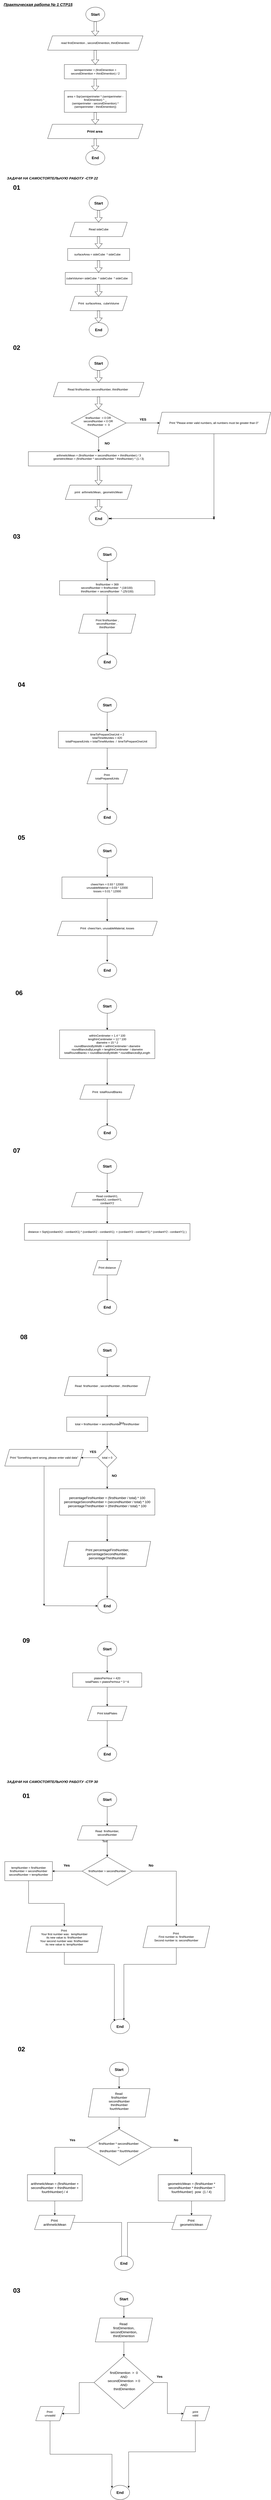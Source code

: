 <mxfile version="28.2.7">
  <diagram name="Страница — 1" id="Extl033yaIwZ2szPRzkL">
    <mxGraphModel dx="2037" dy="1073" grid="1" gridSize="10" guides="1" tooltips="1" connect="1" arrows="1" fold="1" page="1" pageScale="1" pageWidth="3300" pageHeight="4681" math="0" shadow="0">
      <root>
        <mxCell id="0" />
        <mxCell id="1" parent="0" />
        <mxCell id="NvxWsWYd3_opD3vlWs8v-3" value="&lt;b&gt;&lt;font style=&quot;font-size: 16px;&quot;&gt;Start&lt;/font&gt;&lt;/b&gt;" style="ellipse;whiteSpace=wrap;html=1;" parent="1" vertex="1">
          <mxGeometry x="360" y="30" width="80" height="60" as="geometry" />
        </mxCell>
        <mxCell id="NvxWsWYd3_opD3vlWs8v-4" value="" style="shape=flexArrow;endArrow=classic;html=1;rounded=0;" parent="1" edge="1">
          <mxGeometry width="50" height="50" relative="1" as="geometry">
            <mxPoint x="399.5" y="90" as="sourcePoint" />
            <mxPoint x="399.833" y="150" as="targetPoint" />
          </mxGeometry>
        </mxCell>
        <mxCell id="NvxWsWYd3_opD3vlWs8v-5" value="read&amp;nbsp;firstDimention ,&amp;nbsp;secondDimention,&amp;nbsp;thirdDimention" style="shape=parallelogram;perimeter=parallelogramPerimeter;whiteSpace=wrap;html=1;fixedSize=1;" parent="1" vertex="1">
          <mxGeometry x="200" y="150" width="400" height="60" as="geometry" />
        </mxCell>
        <mxCell id="NvxWsWYd3_opD3vlWs8v-6" value="" style="shape=flexArrow;endArrow=classic;html=1;rounded=0;" parent="1" target="NvxWsWYd3_opD3vlWs8v-7" edge="1">
          <mxGeometry width="50" height="50" relative="1" as="geometry">
            <mxPoint x="399.5" y="210" as="sourcePoint" />
            <mxPoint x="400" y="270" as="targetPoint" />
          </mxGeometry>
        </mxCell>
        <mxCell id="NvxWsWYd3_opD3vlWs8v-7" value="semiperimeter = (firstDimention + secondDimention + thirdDimention) / 2" style="rounded=0;whiteSpace=wrap;html=1;" parent="1" vertex="1">
          <mxGeometry x="270" y="270" width="260" height="60" as="geometry" />
        </mxCell>
        <mxCell id="NvxWsWYd3_opD3vlWs8v-8" value="" style="shape=flexArrow;endArrow=classic;html=1;rounded=0;" parent="1" target="NvxWsWYd3_opD3vlWs8v-9" edge="1">
          <mxGeometry width="50" height="50" relative="1" as="geometry">
            <mxPoint x="399.5" y="330" as="sourcePoint" />
            <mxPoint x="400" y="390" as="targetPoint" />
            <Array as="points">
              <mxPoint x="399.5" y="330" />
            </Array>
          </mxGeometry>
        </mxCell>
        <mxCell id="NvxWsWYd3_opD3vlWs8v-9" value="&lt;div&gt;area = Sqr(semiperimeter * (semiperimeter - firstDimention) * _&lt;/div&gt;&lt;div&gt;(semiperimeter - secondDimention) * (semiperimeter - thirdDimention))&lt;/div&gt;" style="rounded=0;whiteSpace=wrap;html=1;" parent="1" vertex="1">
          <mxGeometry x="270" y="380" width="260" height="90" as="geometry" />
        </mxCell>
        <mxCell id="NvxWsWYd3_opD3vlWs8v-12" value="" style="shape=flexArrow;endArrow=classic;html=1;rounded=0;" parent="1" edge="1">
          <mxGeometry width="50" height="50" relative="1" as="geometry">
            <mxPoint x="399.5" y="580" as="sourcePoint" />
            <mxPoint x="400" y="630" as="targetPoint" />
            <Array as="points">
              <mxPoint x="399.5" y="580" />
            </Array>
          </mxGeometry>
        </mxCell>
        <mxCell id="NvxWsWYd3_opD3vlWs8v-14" value="&lt;b&gt;&lt;font style=&quot;font-size: 16px;&quot;&gt;End&lt;/font&gt;&lt;/b&gt;" style="ellipse;whiteSpace=wrap;html=1;" parent="1" vertex="1">
          <mxGeometry x="360" y="630" width="80" height="60" as="geometry" />
        </mxCell>
        <mxCell id="NvxWsWYd3_opD3vlWs8v-19" value="&lt;b&gt;&lt;font style=&quot;font-size: 16px;&quot;&gt;Start&lt;/font&gt;&lt;/b&gt;" style="ellipse;whiteSpace=wrap;html=1;" parent="1" vertex="1">
          <mxGeometry x="374" y="820" width="80" height="60" as="geometry" />
        </mxCell>
        <mxCell id="NvxWsWYd3_opD3vlWs8v-21" value="" style="shape=flexArrow;endArrow=classic;html=1;rounded=0;" parent="1" edge="1">
          <mxGeometry width="50" height="50" relative="1" as="geometry">
            <mxPoint x="413.5" y="880" as="sourcePoint" />
            <mxPoint x="414" y="930" as="targetPoint" />
            <Array as="points">
              <mxPoint x="413.5" y="880" />
            </Array>
          </mxGeometry>
        </mxCell>
        <mxCell id="NvxWsWYd3_opD3vlWs8v-22" value="&lt;b&gt;&lt;font style=&quot;font-size: 14px;&quot;&gt;Print area&amp;nbsp;&lt;/font&gt;&lt;/b&gt;" style="shape=parallelogram;perimeter=parallelogramPerimeter;whiteSpace=wrap;html=1;fixedSize=1;" parent="1" vertex="1">
          <mxGeometry x="200" y="520" width="400" height="60" as="geometry" />
        </mxCell>
        <mxCell id="NvxWsWYd3_opD3vlWs8v-23" value="" style="shape=flexArrow;endArrow=classic;html=1;rounded=0;" parent="1" edge="1">
          <mxGeometry width="50" height="50" relative="1" as="geometry">
            <mxPoint x="399.5" y="470" as="sourcePoint" />
            <mxPoint x="400" y="520" as="targetPoint" />
            <Array as="points">
              <mxPoint x="399.5" y="470" />
            </Array>
          </mxGeometry>
        </mxCell>
        <mxCell id="NvxWsWYd3_opD3vlWs8v-24" value="&lt;b&gt;&lt;i&gt;&lt;u&gt;&lt;font style=&quot;font-size: 17px;&quot;&gt;Практическая работа № 1 СТР15&lt;/font&gt;&lt;/u&gt;&lt;/i&gt;&lt;/b&gt;" style="text;html=1;whiteSpace=wrap;strokeColor=none;fillColor=none;align=center;verticalAlign=middle;rounded=0;" parent="1" vertex="1">
          <mxGeometry width="320" height="40" as="geometry" />
        </mxCell>
        <mxCell id="NvxWsWYd3_opD3vlWs8v-25" value="&lt;b&gt;&lt;i&gt;&lt;font style=&quot;font-size: 15px;&quot;&gt;ЗАДАЧИ НА САМОСТОЯТЕЛЬНУЮ РАБОТУ -СТР 22&lt;/font&gt;&lt;/i&gt;&lt;/b&gt;" style="text;html=1;whiteSpace=wrap;strokeColor=none;fillColor=none;align=center;verticalAlign=middle;rounded=0;" parent="1" vertex="1">
          <mxGeometry y="730" width="440" height="30" as="geometry" />
        </mxCell>
        <mxCell id="NvxWsWYd3_opD3vlWs8v-26" value="Read&amp;nbsp;sideCube" style="shape=parallelogram;perimeter=parallelogramPerimeter;whiteSpace=wrap;html=1;fixedSize=1;" parent="1" vertex="1">
          <mxGeometry x="294" y="930" width="240" height="60" as="geometry" />
        </mxCell>
        <mxCell id="NvxWsWYd3_opD3vlWs8v-29" value="" style="shape=flexArrow;endArrow=classic;html=1;rounded=0;" parent="1" edge="1">
          <mxGeometry width="50" height="50" relative="1" as="geometry">
            <mxPoint x="413.5" y="989" as="sourcePoint" />
            <mxPoint x="414" y="1039" as="targetPoint" />
            <Array as="points">
              <mxPoint x="413.5" y="989" />
            </Array>
          </mxGeometry>
        </mxCell>
        <mxCell id="NvxWsWYd3_opD3vlWs8v-30" value="surfaceArea = sideCube&amp;nbsp; * sideCube&amp;nbsp;&amp;nbsp;&amp;nbsp;" style="rounded=0;whiteSpace=wrap;html=1;" parent="1" vertex="1">
          <mxGeometry x="284" y="1040" width="260" height="50" as="geometry" />
        </mxCell>
        <mxCell id="NvxWsWYd3_opD3vlWs8v-31" value="cubeVolume= sideCube&amp;nbsp; * sideCube&amp;nbsp; * sideCube&amp;nbsp; &amp;nbsp;&amp;nbsp;" style="rounded=0;whiteSpace=wrap;html=1;" parent="1" vertex="1">
          <mxGeometry x="274" y="1140" width="280" height="50" as="geometry" />
        </mxCell>
        <mxCell id="NvxWsWYd3_opD3vlWs8v-33" value="" style="shape=flexArrow;endArrow=classic;html=1;rounded=0;" parent="1" edge="1">
          <mxGeometry width="50" height="50" relative="1" as="geometry">
            <mxPoint x="413.5" y="1090" as="sourcePoint" />
            <mxPoint x="414" y="1140" as="targetPoint" />
            <Array as="points">
              <mxPoint x="413.5" y="1090" />
            </Array>
          </mxGeometry>
        </mxCell>
        <mxCell id="NvxWsWYd3_opD3vlWs8v-34" value="Print&amp;nbsp;&amp;nbsp;surfaceArea,&amp;nbsp;&lt;span style=&quot;color: rgba(0, 0, 0, 0); font-family: monospace; font-size: 0px; text-align: start; text-wrap-mode: nowrap;&quot;&gt;%3CmxGraphModel%3E%3Croot%3E%3CmxCell%20id%3D%220%22%2F%3E%3CmxCell%20id%3D%221%22%20parent%3D%220%22%2F%3E%3CmxCell%20id%3D%222%22%20value%3D%22%22%20style%3D%22shape%3DflexArrow%3BendArrow%3Dclassic%3Bhtml%3D1%3Brounded%3D0%3B%22%20edge%3D%221%22%20parent%3D%221%22%3E%3CmxGeometry%20width%3D%2250%22%20height%3D%2250%22%20relative%3D%221%22%20as%3D%22geometry%22%3E%3CmxPoint%20x%3D%22413.5%22%20y%3D%221090%22%20as%3D%22sourcePoint%22%2F%3E%3CmxPoint%20x%3D%22414%22%20y%3D%221140%22%20as%3D%22targetPoint%22%2F%3E%3CArray%20as%3D%22points%22%3E%3CmxPoint%20x%3D%22413.5%22%20y%3D%221090%22%2F%3E%3C%2FArray%3E%3C%2FmxGeometry%3E%3C%2FmxCell%3E%3C%2Froot%3E%3C%2FmxGraphModel%3E&lt;/span&gt;&amp;nbsp;cubeVolume&lt;span style=&quot;color: rgba(0, 0, 0, 0); font-family: monospace; font-size: 0px; text-align: start; text-wrap-mode: nowrap;&quot;&gt;%3CmxGraphModel%3E%3Croot%3E%3CmxCell%20id%3D%220%22%2F%3E%3CmxCell%20id%3D%221%22%20parent%3D%220%22%2F%3E%3CmxCell%20id%3D%222%22%20value%3D%22%22%20style%3D%22shape%3DflexArrow%3BendArrow%3Dclassic%3Bhtml%3D1%3Brounded%3D0%3B%22%20edge%3D%221%22%20parent%3D%221%22%3E%3CmxGeometry%20width%3D%2250%22%20height%3D%2250%22%20relative%3D%221%22%20as%3D%22geometry%22%3E%3CmxPoint%20x%3D%22413.5%22%20y%3D%221090%22%20as%3D%22sourcePoint%22%2F%3E%3CmxPoint%20x%3D%22414%22%20y%3D%221140%22%20as%3D%22targetPoint%22%2F%3E%3CArray%20as%3D%22points%22%3E%3CmxPoint%20x%3D%22413.5%22%20y%3D%221090%22%2F%3E%3C%2FArray%3E%3C%2FmxGeometry%3E%3C%2FmxCell%3E%3C%2Froot%3E%3C%2FmxGraphModel%3E&lt;/span&gt;" style="shape=parallelogram;perimeter=parallelogramPerimeter;whiteSpace=wrap;html=1;fixedSize=1;" parent="1" vertex="1">
          <mxGeometry x="294" y="1240" width="240" height="60" as="geometry" />
        </mxCell>
        <mxCell id="NvxWsWYd3_opD3vlWs8v-35" value="" style="shape=flexArrow;endArrow=classic;html=1;rounded=0;" parent="1" edge="1">
          <mxGeometry width="50" height="50" relative="1" as="geometry">
            <mxPoint x="413.5" y="1190" as="sourcePoint" />
            <mxPoint x="414" y="1240" as="targetPoint" />
            <Array as="points">
              <mxPoint x="413.5" y="1190" />
            </Array>
          </mxGeometry>
        </mxCell>
        <mxCell id="NvxWsWYd3_opD3vlWs8v-36" value="" style="shape=flexArrow;endArrow=classic;html=1;rounded=0;" parent="1" edge="1">
          <mxGeometry width="50" height="50" relative="1" as="geometry">
            <mxPoint x="413.5" y="1300" as="sourcePoint" />
            <mxPoint x="414" y="1350" as="targetPoint" />
            <Array as="points">
              <mxPoint x="413.5" y="1300" />
            </Array>
          </mxGeometry>
        </mxCell>
        <mxCell id="NvxWsWYd3_opD3vlWs8v-37" value="&lt;b&gt;&lt;font style=&quot;font-size: 16px;&quot;&gt;End&lt;/font&gt;&lt;/b&gt;" style="ellipse;whiteSpace=wrap;html=1;" parent="1" vertex="1">
          <mxGeometry x="374" y="1350" width="80" height="60" as="geometry" />
        </mxCell>
        <mxCell id="NvxWsWYd3_opD3vlWs8v-38" value="&lt;b&gt;&lt;font style=&quot;font-size: 27px;&quot;&gt;01&lt;/font&gt;&lt;/b&gt;" style="text;html=1;whiteSpace=wrap;strokeColor=none;fillColor=none;align=center;verticalAlign=middle;rounded=0;" parent="1" vertex="1">
          <mxGeometry x="40" y="770" width="60" height="30" as="geometry" />
        </mxCell>
        <mxCell id="NvxWsWYd3_opD3vlWs8v-39" value="&lt;b&gt;&lt;font style=&quot;font-size: 27px;&quot;&gt;02&lt;/font&gt;&lt;/b&gt;" style="text;html=1;whiteSpace=wrap;strokeColor=none;fillColor=none;align=center;verticalAlign=middle;rounded=0;" parent="1" vertex="1">
          <mxGeometry x="40" y="1440" width="60" height="30" as="geometry" />
        </mxCell>
        <mxCell id="NvxWsWYd3_opD3vlWs8v-40" value="&lt;b&gt;&lt;font style=&quot;font-size: 16px;&quot;&gt;Start&lt;/font&gt;&lt;/b&gt;" style="ellipse;whiteSpace=wrap;html=1;" parent="1" vertex="1">
          <mxGeometry x="374" y="1490" width="80" height="60" as="geometry" />
        </mxCell>
        <mxCell id="NvxWsWYd3_opD3vlWs8v-42" value="" style="shape=flexArrow;endArrow=classic;html=1;rounded=0;" parent="1" edge="1">
          <mxGeometry width="50" height="50" relative="1" as="geometry">
            <mxPoint x="413.5" y="1550" as="sourcePoint" />
            <mxPoint x="414" y="1600" as="targetPoint" />
            <Array as="points">
              <mxPoint x="413.5" y="1550" />
            </Array>
          </mxGeometry>
        </mxCell>
        <mxCell id="NvxWsWYd3_opD3vlWs8v-43" value="Read&amp;nbsp;firstNumber,&amp;nbsp;secondNumber,&amp;nbsp;thirdNumber &amp;nbsp;" style="shape=parallelogram;perimeter=parallelogramPerimeter;whiteSpace=wrap;html=1;fixedSize=1;" parent="1" vertex="1">
          <mxGeometry x="224" y="1600" width="380" height="60" as="geometry" />
        </mxCell>
        <mxCell id="NvxWsWYd3_opD3vlWs8v-47" value="" style="shape=flexArrow;endArrow=classic;html=1;rounded=0;" parent="1" edge="1">
          <mxGeometry width="50" height="50" relative="1" as="geometry">
            <mxPoint x="413.5" y="1660" as="sourcePoint" />
            <mxPoint x="414" y="1710" as="targetPoint" />
            <Array as="points">
              <mxPoint x="413.5" y="1660" />
            </Array>
          </mxGeometry>
        </mxCell>
        <mxCell id="NvxWsWYd3_opD3vlWs8v-51" value="" style="edgeStyle=orthogonalEdgeStyle;rounded=0;orthogonalLoop=1;jettySize=auto;html=1;" parent="1" source="NvxWsWYd3_opD3vlWs8v-49" target="NvxWsWYd3_opD3vlWs8v-50" edge="1">
          <mxGeometry relative="1" as="geometry" />
        </mxCell>
        <mxCell id="NvxWsWYd3_opD3vlWs8v-54" value="" style="edgeStyle=orthogonalEdgeStyle;rounded=0;orthogonalLoop=1;jettySize=auto;html=1;" parent="1" source="NvxWsWYd3_opD3vlWs8v-49" edge="1">
          <mxGeometry relative="1" as="geometry">
            <mxPoint x="414" y="1890" as="targetPoint" />
          </mxGeometry>
        </mxCell>
        <mxCell id="NvxWsWYd3_opD3vlWs8v-49" value="firstNumber&amp;nbsp; &amp;lt; 0 OR&amp;nbsp;&lt;div&gt;&lt;div&gt;secondNumber &amp;lt; 0 OR&amp;nbsp;&lt;/div&gt;&lt;/div&gt;&lt;div&gt;thirdNumber&amp;nbsp; &amp;lt;&amp;nbsp; 0&lt;/div&gt;&lt;div&gt;&lt;br&gt;&lt;/div&gt;" style="rhombus;whiteSpace=wrap;html=1;" parent="1" vertex="1">
          <mxGeometry x="299" y="1710" width="230" height="120" as="geometry" />
        </mxCell>
        <mxCell id="NvxWsWYd3_opD3vlWs8v-66" value="" style="edgeStyle=orthogonalEdgeStyle;rounded=0;orthogonalLoop=1;jettySize=auto;html=1;" parent="1" source="NvxWsWYd3_opD3vlWs8v-50" target="NvxWsWYd3_opD3vlWs8v-65" edge="1">
          <mxGeometry relative="1" as="geometry" />
        </mxCell>
        <mxCell id="NvxWsWYd3_opD3vlWs8v-50" value="Print &quot;Please enter valid numbers, all numbers must be greater than 0&quot;" style="shape=parallelogram;perimeter=parallelogramPerimeter;whiteSpace=wrap;html=1;fixedSize=1;" parent="1" vertex="1">
          <mxGeometry x="660" y="1725" width="476" height="90" as="geometry" />
        </mxCell>
        <mxCell id="NvxWsWYd3_opD3vlWs8v-52" value="&lt;b&gt;&lt;font style=&quot;font-size: 14px;&quot;&gt;YES&lt;/font&gt;&lt;/b&gt;" style="text;html=1;whiteSpace=wrap;strokeColor=none;fillColor=none;align=center;verticalAlign=middle;rounded=0;" parent="1" vertex="1">
          <mxGeometry x="570" y="1740" width="60" height="30" as="geometry" />
        </mxCell>
        <mxCell id="NvxWsWYd3_opD3vlWs8v-53" value="arthmeticMean = (firstNumber + secondNumber + thirdNumber) / 3&lt;div&gt;geometricMean = (firstNumber * secondNumber * thirdNumber) ^ (1 / 3)&lt;br&gt;&lt;div&gt;&lt;br&gt;&lt;/div&gt;&lt;/div&gt;" style="whiteSpace=wrap;html=1;" parent="1" vertex="1">
          <mxGeometry x="119" y="1890" width="590" height="60" as="geometry" />
        </mxCell>
        <mxCell id="NvxWsWYd3_opD3vlWs8v-55" value="&lt;b&gt;&lt;font style=&quot;font-size: 14px;&quot;&gt;NO&lt;/font&gt;&lt;/b&gt;" style="text;html=1;whiteSpace=wrap;strokeColor=none;fillColor=none;align=center;verticalAlign=middle;rounded=0;" parent="1" vertex="1">
          <mxGeometry x="420" y="1840" width="60" height="30" as="geometry" />
        </mxCell>
        <mxCell id="NvxWsWYd3_opD3vlWs8v-56" value="print&amp;nbsp;&amp;nbsp;arthmeticMean,&amp;nbsp;&amp;nbsp;geometricMean" style="shape=parallelogram;perimeter=parallelogramPerimeter;whiteSpace=wrap;html=1;fixedSize=1;" parent="1" vertex="1">
          <mxGeometry x="274" y="2030" width="280" height="60" as="geometry" />
        </mxCell>
        <mxCell id="NvxWsWYd3_opD3vlWs8v-60" value="" style="shape=flexArrow;endArrow=classic;html=1;rounded=0;entryX=0.5;entryY=0;entryDx=0;entryDy=0;" parent="1" target="NvxWsWYd3_opD3vlWs8v-56" edge="1">
          <mxGeometry width="50" height="50" relative="1" as="geometry">
            <mxPoint x="413.5" y="1950" as="sourcePoint" />
            <mxPoint x="414" y="2000" as="targetPoint" />
            <Array as="points">
              <mxPoint x="413.5" y="1950" />
            </Array>
          </mxGeometry>
        </mxCell>
        <mxCell id="NvxWsWYd3_opD3vlWs8v-62" value="" style="shape=flexArrow;endArrow=classic;html=1;rounded=0;" parent="1" edge="1">
          <mxGeometry width="50" height="50" relative="1" as="geometry">
            <mxPoint x="413.5" y="2090" as="sourcePoint" />
            <mxPoint x="414" y="2140" as="targetPoint" />
            <Array as="points">
              <mxPoint x="413.5" y="2090" />
            </Array>
          </mxGeometry>
        </mxCell>
        <mxCell id="NvxWsWYd3_opD3vlWs8v-64" value="&lt;b&gt;&lt;font style=&quot;font-size: 16px;&quot;&gt;End&lt;/font&gt;&lt;/b&gt;" style="ellipse;whiteSpace=wrap;html=1;" parent="1" vertex="1">
          <mxGeometry x="374" y="2140" width="80" height="60" as="geometry" />
        </mxCell>
        <mxCell id="NvxWsWYd3_opD3vlWs8v-68" value="" style="edgeStyle=orthogonalEdgeStyle;rounded=0;orthogonalLoop=1;jettySize=auto;html=1;" parent="1" source="NvxWsWYd3_opD3vlWs8v-65" target="NvxWsWYd3_opD3vlWs8v-67" edge="1">
          <mxGeometry relative="1" as="geometry" />
        </mxCell>
        <mxCell id="NvxWsWYd3_opD3vlWs8v-65" value="" style="shape=waypoint;sketch=0;size=6;pointerEvents=1;points=[];fillColor=default;resizable=0;rotatable=0;perimeter=centerPerimeter;snapToPoint=1;" parent="1" vertex="1">
          <mxGeometry x="888" y="2160" width="20" height="20" as="geometry" />
        </mxCell>
        <mxCell id="NvxWsWYd3_opD3vlWs8v-67" value="" style="shape=waypoint;sketch=0;size=6;pointerEvents=1;points=[];fillColor=default;resizable=0;rotatable=0;perimeter=centerPerimeter;snapToPoint=1;" parent="1" vertex="1">
          <mxGeometry x="450" y="2160" width="20" height="20" as="geometry" />
        </mxCell>
        <mxCell id="NvxWsWYd3_opD3vlWs8v-69" value="&lt;b&gt;&lt;font style=&quot;font-size: 27px;&quot;&gt;03&lt;/font&gt;&lt;/b&gt;" style="text;html=1;whiteSpace=wrap;strokeColor=none;fillColor=none;align=center;verticalAlign=middle;rounded=0;" parent="1" vertex="1">
          <mxGeometry x="40" y="2230" width="60" height="30" as="geometry" />
        </mxCell>
        <mxCell id="NvxWsWYd3_opD3vlWs8v-72" value="" style="edgeStyle=orthogonalEdgeStyle;rounded=0;orthogonalLoop=1;jettySize=auto;html=1;" parent="1" source="NvxWsWYd3_opD3vlWs8v-70" target="NvxWsWYd3_opD3vlWs8v-71" edge="1">
          <mxGeometry relative="1" as="geometry" />
        </mxCell>
        <mxCell id="NvxWsWYd3_opD3vlWs8v-70" value="&lt;b&gt;&lt;font style=&quot;font-size: 16px;&quot;&gt;Start&lt;/font&gt;&lt;/b&gt;" style="ellipse;whiteSpace=wrap;html=1;" parent="1" vertex="1">
          <mxGeometry x="410" y="2290" width="80" height="60" as="geometry" />
        </mxCell>
        <mxCell id="NvxWsWYd3_opD3vlWs8v-74" value="" style="edgeStyle=orthogonalEdgeStyle;rounded=0;orthogonalLoop=1;jettySize=auto;html=1;" parent="1" source="NvxWsWYd3_opD3vlWs8v-71" target="NvxWsWYd3_opD3vlWs8v-73" edge="1">
          <mxGeometry relative="1" as="geometry" />
        </mxCell>
        <mxCell id="NvxWsWYd3_opD3vlWs8v-71" value="firstNumber = 369&lt;div&gt;secondNumber =&amp;nbsp;&lt;span style=&quot;background-color: transparent; color: light-dark(rgb(0, 0, 0), rgb(255, 255, 255));&quot;&gt;firstNumber&lt;/span&gt;&lt;span style=&quot;background-color: transparent; color: light-dark(rgb(0, 0, 0), rgb(255, 255, 255));&quot;&gt;&amp;nbsp; * (18/100)&lt;/span&gt;&lt;span style=&quot;background-color: transparent; color: light-dark(rgb(0, 0, 0), rgb(255, 255, 255));&quot;&gt;&amp;nbsp;&lt;/span&gt;&lt;/div&gt;&lt;div&gt;&lt;span style=&quot;background-color: transparent;&quot;&gt;thirdNumber =&amp;nbsp;&lt;/span&gt;&lt;span style=&quot;background-color: transparent; color: light-dark(rgb(0, 0, 0), rgb(255, 255, 255));&quot;&gt;secondNumber&lt;/span&gt;&lt;span style=&quot;background-color: transparent; color: light-dark(rgb(0, 0, 0), rgb(255, 255, 255));&quot;&gt;&amp;nbsp; * (25/100)&lt;/span&gt;&lt;/div&gt;" style="whiteSpace=wrap;html=1;" parent="1" vertex="1">
          <mxGeometry x="250" y="2430" width="400" height="60" as="geometry" />
        </mxCell>
        <mxCell id="NvxWsWYd3_opD3vlWs8v-76" value="" style="edgeStyle=orthogonalEdgeStyle;rounded=0;orthogonalLoop=1;jettySize=auto;html=1;" parent="1" source="NvxWsWYd3_opD3vlWs8v-73" target="NvxWsWYd3_opD3vlWs8v-75" edge="1">
          <mxGeometry relative="1" as="geometry" />
        </mxCell>
        <mxCell id="NvxWsWYd3_opD3vlWs8v-73" value="Print firstNumber&amp;nbsp;,&lt;div&gt;secondNumber ,&amp;nbsp;&lt;/div&gt;&lt;div&gt;thirdNumber&lt;/div&gt;" style="shape=parallelogram;perimeter=parallelogramPerimeter;whiteSpace=wrap;html=1;fixedSize=1;" parent="1" vertex="1">
          <mxGeometry x="330" y="2570" width="240" height="80" as="geometry" />
        </mxCell>
        <mxCell id="NvxWsWYd3_opD3vlWs8v-75" value="" style="shape=waypoint;sketch=0;size=6;pointerEvents=1;points=[];fillColor=default;resizable=0;rotatable=0;perimeter=centerPerimeter;snapToPoint=1;" parent="1" vertex="1">
          <mxGeometry x="440" y="2730" width="20" height="20" as="geometry" />
        </mxCell>
        <mxCell id="NvxWsWYd3_opD3vlWs8v-77" value="&lt;b&gt;&lt;font style=&quot;font-size: 16px;&quot;&gt;End&lt;/font&gt;&lt;/b&gt;" style="ellipse;whiteSpace=wrap;html=1;" parent="1" vertex="1">
          <mxGeometry x="410" y="2740" width="80" height="60" as="geometry" />
        </mxCell>
        <mxCell id="NvxWsWYd3_opD3vlWs8v-78" value="&lt;b&gt;&lt;font style=&quot;font-size: 27px;&quot;&gt;04&lt;/font&gt;&lt;/b&gt;" style="text;html=1;whiteSpace=wrap;strokeColor=none;fillColor=none;align=center;verticalAlign=middle;rounded=0;" parent="1" vertex="1">
          <mxGeometry x="60" y="2850" width="60" height="30" as="geometry" />
        </mxCell>
        <mxCell id="NvxWsWYd3_opD3vlWs8v-81" value="" style="edgeStyle=orthogonalEdgeStyle;rounded=0;orthogonalLoop=1;jettySize=auto;html=1;" parent="1" source="NvxWsWYd3_opD3vlWs8v-79" target="NvxWsWYd3_opD3vlWs8v-80" edge="1">
          <mxGeometry relative="1" as="geometry" />
        </mxCell>
        <mxCell id="NvxWsWYd3_opD3vlWs8v-79" value="&lt;b&gt;&lt;font style=&quot;font-size: 16px;&quot;&gt;Start&lt;/font&gt;&lt;/b&gt;" style="ellipse;whiteSpace=wrap;html=1;" parent="1" vertex="1">
          <mxGeometry x="410" y="2920" width="80" height="60" as="geometry" />
        </mxCell>
        <mxCell id="NvxWsWYd3_opD3vlWs8v-85" value="" style="edgeStyle=orthogonalEdgeStyle;rounded=0;orthogonalLoop=1;jettySize=auto;html=1;" parent="1" source="NvxWsWYd3_opD3vlWs8v-80" target="NvxWsWYd3_opD3vlWs8v-84" edge="1">
          <mxGeometry relative="1" as="geometry" />
        </mxCell>
        <mxCell id="NvxWsWYd3_opD3vlWs8v-80" value="timeToPrepareOneUnit = 2&lt;div&gt;totalTimeMunites = 420&lt;/div&gt;&lt;div&gt;totalPreparedUnits =&amp;nbsp;&lt;span style=&quot;background-color: transparent; color: light-dark(rgb(0, 0, 0), rgb(255, 255, 255));&quot;&gt;totalTimeMunites&lt;/span&gt;&lt;span style=&quot;background-color: transparent; color: light-dark(rgb(0, 0, 0), rgb(255, 255, 255));&quot;&gt;&amp;nbsp; /&amp;nbsp;&amp;nbsp;&lt;/span&gt;&lt;span style=&quot;background-color: transparent; color: light-dark(rgb(0, 0, 0), rgb(255, 255, 255));&quot;&gt;timeToPrepareOneUnit&lt;/span&gt;&lt;span style=&quot;background-color: transparent; color: light-dark(rgb(0, 0, 0), rgb(255, 255, 255));&quot;&gt;&amp;nbsp;&lt;/span&gt;&lt;span style=&quot;background-color: transparent; color: light-dark(rgb(0, 0, 0), rgb(255, 255, 255));&quot;&gt;&amp;nbsp;&lt;/span&gt;&lt;/div&gt;&lt;div&gt;&lt;br&gt;&lt;/div&gt;" style="whiteSpace=wrap;html=1;" parent="1" vertex="1">
          <mxGeometry x="245" y="3060" width="410" height="70" as="geometry" />
        </mxCell>
        <mxCell id="NvxWsWYd3_opD3vlWs8v-87" value="" style="edgeStyle=orthogonalEdgeStyle;rounded=0;orthogonalLoop=1;jettySize=auto;html=1;" parent="1" source="NvxWsWYd3_opD3vlWs8v-84" edge="1">
          <mxGeometry relative="1" as="geometry">
            <mxPoint x="450" y="3390" as="targetPoint" />
          </mxGeometry>
        </mxCell>
        <mxCell id="NvxWsWYd3_opD3vlWs8v-84" value="Print&amp;nbsp;&lt;div&gt;totalPreparedUnits&lt;/div&gt;" style="shape=parallelogram;perimeter=parallelogramPerimeter;whiteSpace=wrap;html=1;fixedSize=1;" parent="1" vertex="1">
          <mxGeometry x="365" y="3220" width="170" height="60" as="geometry" />
        </mxCell>
        <mxCell id="NvxWsWYd3_opD3vlWs8v-88" value="&lt;b&gt;&lt;font style=&quot;font-size: 16px;&quot;&gt;End&lt;/font&gt;&lt;/b&gt;" style="ellipse;whiteSpace=wrap;html=1;" parent="1" vertex="1">
          <mxGeometry x="410" y="3390" width="80" height="60" as="geometry" />
        </mxCell>
        <mxCell id="NvxWsWYd3_opD3vlWs8v-89" value="&lt;b&gt;&lt;font style=&quot;font-size: 27px;&quot;&gt;05&lt;/font&gt;&lt;/b&gt;" style="text;html=1;whiteSpace=wrap;strokeColor=none;fillColor=none;align=center;verticalAlign=middle;rounded=0;" parent="1" vertex="1">
          <mxGeometry x="60" y="3490" width="60" height="30" as="geometry" />
        </mxCell>
        <mxCell id="NvxWsWYd3_opD3vlWs8v-92" value="" style="edgeStyle=orthogonalEdgeStyle;rounded=0;orthogonalLoop=1;jettySize=auto;html=1;" parent="1" source="NvxWsWYd3_opD3vlWs8v-90" target="NvxWsWYd3_opD3vlWs8v-91" edge="1">
          <mxGeometry relative="1" as="geometry" />
        </mxCell>
        <mxCell id="NvxWsWYd3_opD3vlWs8v-90" value="&lt;b&gt;&lt;font style=&quot;font-size: 16px;&quot;&gt;Start&lt;/font&gt;&lt;/b&gt;" style="ellipse;whiteSpace=wrap;html=1;" parent="1" vertex="1">
          <mxGeometry x="410" y="3530" width="80" height="60" as="geometry" />
        </mxCell>
        <mxCell id="NvxWsWYd3_opD3vlWs8v-94" value="" style="edgeStyle=orthogonalEdgeStyle;rounded=0;orthogonalLoop=1;jettySize=auto;html=1;" parent="1" source="NvxWsWYd3_opD3vlWs8v-91" target="NvxWsWYd3_opD3vlWs8v-93" edge="1">
          <mxGeometry relative="1" as="geometry" />
        </mxCell>
        <mxCell id="NvxWsWYd3_opD3vlWs8v-91" value="cheesYarn = 0.93 * 12000&lt;div&gt;unusableMaterial = 0.03 * 12000&lt;/div&gt;&lt;div&gt;losses = 0.01 * 12000&lt;/div&gt;" style="whiteSpace=wrap;html=1;" parent="1" vertex="1">
          <mxGeometry x="260" y="3670" width="380" height="90" as="geometry" />
        </mxCell>
        <mxCell id="NvxWsWYd3_opD3vlWs8v-96" value="" style="edgeStyle=orthogonalEdgeStyle;rounded=0;orthogonalLoop=1;jettySize=auto;html=1;" parent="1" source="NvxWsWYd3_opD3vlWs8v-93" edge="1">
          <mxGeometry relative="1" as="geometry">
            <mxPoint x="450" y="4025" as="targetPoint" />
          </mxGeometry>
        </mxCell>
        <mxCell id="NvxWsWYd3_opD3vlWs8v-93" value="Print&amp;nbsp; cheesYarn,&amp;nbsp;unusableMaterial,&amp;nbsp;losses" style="shape=parallelogram;perimeter=parallelogramPerimeter;whiteSpace=wrap;html=1;fixedSize=1;" parent="1" vertex="1">
          <mxGeometry x="240" y="3855" width="420" height="60" as="geometry" />
        </mxCell>
        <mxCell id="NvxWsWYd3_opD3vlWs8v-97" value="&lt;b&gt;&lt;font style=&quot;font-size: 16px;&quot;&gt;End&lt;/font&gt;&lt;/b&gt;" style="ellipse;whiteSpace=wrap;html=1;" parent="1" vertex="1">
          <mxGeometry x="410" y="4030" width="80" height="60" as="geometry" />
        </mxCell>
        <mxCell id="NvxWsWYd3_opD3vlWs8v-98" value="&lt;b&gt;&lt;font style=&quot;font-size: 27px;&quot;&gt;06&lt;/font&gt;&lt;/b&gt;" style="text;html=1;whiteSpace=wrap;strokeColor=none;fillColor=none;align=center;verticalAlign=middle;rounded=0;" parent="1" vertex="1">
          <mxGeometry x="50" y="4140" width="60" height="30" as="geometry" />
        </mxCell>
        <mxCell id="NvxWsWYd3_opD3vlWs8v-101" value="" style="edgeStyle=orthogonalEdgeStyle;rounded=0;orthogonalLoop=1;jettySize=auto;html=1;" parent="1" source="NvxWsWYd3_opD3vlWs8v-99" target="NvxWsWYd3_opD3vlWs8v-100" edge="1">
          <mxGeometry relative="1" as="geometry" />
        </mxCell>
        <mxCell id="NvxWsWYd3_opD3vlWs8v-99" value="&lt;b&gt;&lt;font style=&quot;font-size: 16px;&quot;&gt;Start&lt;/font&gt;&lt;/b&gt;" style="ellipse;whiteSpace=wrap;html=1;" parent="1" vertex="1">
          <mxGeometry x="410" y="4180" width="80" height="60" as="geometry" />
        </mxCell>
        <mxCell id="NvxWsWYd3_opD3vlWs8v-103" value="" style="edgeStyle=orthogonalEdgeStyle;rounded=0;orthogonalLoop=1;jettySize=auto;html=1;" parent="1" source="NvxWsWYd3_opD3vlWs8v-100" target="NvxWsWYd3_opD3vlWs8v-102" edge="1">
          <mxGeometry relative="1" as="geometry" />
        </mxCell>
        <mxCell id="NvxWsWYd3_opD3vlWs8v-100" value="withInCentimeter = 1.4 * 100&lt;div&gt;lengthInCentimeter = 12 * 100&lt;/div&gt;&lt;div&gt;diametre = 15 * 2&lt;/div&gt;&lt;div&gt;roundBlancksByWidth =&amp;nbsp;withInCentimeter \ diametre&lt;/div&gt;&lt;div&gt;roundBlancksByLength =&amp;nbsp;lengthInCentimeter&amp;nbsp; / diametre&lt;/div&gt;&lt;div&gt;totalRoundBlanks = roundBlancksByWidth * roundBlancksByLength&lt;/div&gt;" style="whiteSpace=wrap;html=1;" parent="1" vertex="1">
          <mxGeometry x="250" y="4310" width="400" height="120" as="geometry" />
        </mxCell>
        <mxCell id="NvxWsWYd3_opD3vlWs8v-105" value="" style="edgeStyle=orthogonalEdgeStyle;rounded=0;orthogonalLoop=1;jettySize=auto;html=1;" parent="1" source="NvxWsWYd3_opD3vlWs8v-102" edge="1">
          <mxGeometry relative="1" as="geometry">
            <mxPoint x="450" y="4710" as="targetPoint" />
          </mxGeometry>
        </mxCell>
        <mxCell id="NvxWsWYd3_opD3vlWs8v-102" value="Print&amp;nbsp;&amp;nbsp;totalRoundBlanks" style="shape=parallelogram;perimeter=parallelogramPerimeter;whiteSpace=wrap;html=1;fixedSize=1;" parent="1" vertex="1">
          <mxGeometry x="335" y="4540" width="230" height="60" as="geometry" />
        </mxCell>
        <mxCell id="NvxWsWYd3_opD3vlWs8v-107" value="&lt;b&gt;&lt;font style=&quot;font-size: 16px;&quot;&gt;End&lt;/font&gt;&lt;/b&gt;" style="ellipse;whiteSpace=wrap;html=1;" parent="1" vertex="1">
          <mxGeometry x="410" y="4710" width="80" height="60" as="geometry" />
        </mxCell>
        <mxCell id="NvxWsWYd3_opD3vlWs8v-108" value="&lt;b&gt;&lt;font style=&quot;font-size: 27px;&quot;&gt;07&lt;/font&gt;&lt;/b&gt;" style="text;html=1;whiteSpace=wrap;strokeColor=none;fillColor=none;align=center;verticalAlign=middle;rounded=0;" parent="1" vertex="1">
          <mxGeometry x="40" y="4800" width="60" height="30" as="geometry" />
        </mxCell>
        <mxCell id="NvxWsWYd3_opD3vlWs8v-111" value="" style="edgeStyle=orthogonalEdgeStyle;rounded=0;orthogonalLoop=1;jettySize=auto;html=1;" parent="1" source="NvxWsWYd3_opD3vlWs8v-109" target="NvxWsWYd3_opD3vlWs8v-110" edge="1">
          <mxGeometry relative="1" as="geometry" />
        </mxCell>
        <mxCell id="NvxWsWYd3_opD3vlWs8v-109" value="&lt;b&gt;&lt;font style=&quot;font-size: 16px;&quot;&gt;Start&lt;/font&gt;&lt;/b&gt;" style="ellipse;whiteSpace=wrap;html=1;" parent="1" vertex="1">
          <mxGeometry x="410" y="4850" width="80" height="60" as="geometry" />
        </mxCell>
        <mxCell id="NvxWsWYd3_opD3vlWs8v-115" value="" style="edgeStyle=orthogonalEdgeStyle;rounded=0;orthogonalLoop=1;jettySize=auto;html=1;" parent="1" source="NvxWsWYd3_opD3vlWs8v-110" target="NvxWsWYd3_opD3vlWs8v-114" edge="1">
          <mxGeometry relative="1" as="geometry" />
        </mxCell>
        <mxCell id="NvxWsWYd3_opD3vlWs8v-110" value="Read&amp;nbsp;cordiantX1,&lt;div&gt;cordiantX2,&amp;nbsp;cordiantY1,&lt;/div&gt;&lt;div&gt;cordiantY2&lt;/div&gt;" style="shape=parallelogram;perimeter=parallelogramPerimeter;whiteSpace=wrap;html=1;fixedSize=1;" parent="1" vertex="1">
          <mxGeometry x="300" y="4990" width="300" height="60" as="geometry" />
        </mxCell>
        <mxCell id="NvxWsWYd3_opD3vlWs8v-117" value="" style="edgeStyle=orthogonalEdgeStyle;rounded=0;orthogonalLoop=1;jettySize=auto;html=1;" parent="1" source="NvxWsWYd3_opD3vlWs8v-114" target="NvxWsWYd3_opD3vlWs8v-116" edge="1">
          <mxGeometry relative="1" as="geometry" />
        </mxCell>
        <mxCell id="NvxWsWYd3_opD3vlWs8v-114" value="distance = Sqrt((cordiantX2 - cordiantX1) * (cordiantX2 - cordiantX1)&amp;nbsp;&amp;nbsp;+ (cordiantY2 - cordiantY1) * (cordiantY2 - cordiantY1)&amp;nbsp;)" style="whiteSpace=wrap;html=1;" parent="1" vertex="1">
          <mxGeometry x="102.5" y="5120" width="695" height="70" as="geometry" />
        </mxCell>
        <mxCell id="NvxWsWYd3_opD3vlWs8v-119" value="" style="edgeStyle=orthogonalEdgeStyle;rounded=0;orthogonalLoop=1;jettySize=auto;html=1;" parent="1" source="NvxWsWYd3_opD3vlWs8v-116" edge="1">
          <mxGeometry relative="1" as="geometry">
            <mxPoint x="450" y="5445" as="targetPoint" />
          </mxGeometry>
        </mxCell>
        <mxCell id="NvxWsWYd3_opD3vlWs8v-116" value="Print&amp;nbsp;distance" style="shape=parallelogram;perimeter=parallelogramPerimeter;whiteSpace=wrap;html=1;fixedSize=1;" parent="1" vertex="1">
          <mxGeometry x="390" y="5275" width="120" height="60" as="geometry" />
        </mxCell>
        <mxCell id="NvxWsWYd3_opD3vlWs8v-120" value="&lt;b&gt;&lt;font style=&quot;font-size: 16px;&quot;&gt;End&lt;/font&gt;&lt;/b&gt;" style="ellipse;whiteSpace=wrap;html=1;" parent="1" vertex="1">
          <mxGeometry x="410" y="5440" width="80" height="60" as="geometry" />
        </mxCell>
        <mxCell id="NvxWsWYd3_opD3vlWs8v-121" value="&lt;b&gt;&lt;font style=&quot;font-size: 27px;&quot;&gt;08&lt;/font&gt;&lt;/b&gt;" style="text;html=1;whiteSpace=wrap;strokeColor=none;fillColor=none;align=center;verticalAlign=middle;rounded=0;" parent="1" vertex="1">
          <mxGeometry x="70" y="5580" width="60" height="30" as="geometry" />
        </mxCell>
        <mxCell id="NvxWsWYd3_opD3vlWs8v-124" value="" style="edgeStyle=orthogonalEdgeStyle;rounded=0;orthogonalLoop=1;jettySize=auto;html=1;" parent="1" source="NvxWsWYd3_opD3vlWs8v-122" target="NvxWsWYd3_opD3vlWs8v-123" edge="1">
          <mxGeometry relative="1" as="geometry" />
        </mxCell>
        <mxCell id="NvxWsWYd3_opD3vlWs8v-122" value="&lt;b&gt;&lt;font style=&quot;font-size: 16px;&quot;&gt;Start&lt;/font&gt;&lt;/b&gt;" style="ellipse;whiteSpace=wrap;html=1;" parent="1" vertex="1">
          <mxGeometry x="410" y="5620" width="80" height="60" as="geometry" />
        </mxCell>
        <mxCell id="NvxWsWYd3_opD3vlWs8v-126" value="" style="edgeStyle=orthogonalEdgeStyle;rounded=0;orthogonalLoop=1;jettySize=auto;html=1;" parent="1" source="NvxWsWYd3_opD3vlWs8v-123" target="NvxWsWYd3_opD3vlWs8v-125" edge="1">
          <mxGeometry relative="1" as="geometry" />
        </mxCell>
        <mxCell id="NvxWsWYd3_opD3vlWs8v-123" value="Read&amp;nbsp; firstNumber ,&amp;nbsp;secondNumber ,&amp;nbsp;thirdNumber &amp;nbsp;" style="shape=parallelogram;perimeter=parallelogramPerimeter;whiteSpace=wrap;html=1;fixedSize=1;" parent="1" vertex="1">
          <mxGeometry x="270" y="5760" width="360" height="80" as="geometry" />
        </mxCell>
        <mxCell id="NvxWsWYd3_opD3vlWs8v-128" value="" style="edgeStyle=orthogonalEdgeStyle;rounded=0;orthogonalLoop=1;jettySize=auto;html=1;" parent="1" source="NvxWsWYd3_opD3vlWs8v-125" target="NvxWsWYd3_opD3vlWs8v-127" edge="1">
          <mxGeometry relative="1" as="geometry" />
        </mxCell>
        <mxCell id="NvxWsWYd3_opD3vlWs8v-125" value="total = firstNumber + secondNumber - thirdNumber" style="whiteSpace=wrap;html=1;" parent="1" vertex="1">
          <mxGeometry x="280" y="5930" width="340" height="60" as="geometry" />
        </mxCell>
        <mxCell id="NvxWsWYd3_opD3vlWs8v-130" value="" style="edgeStyle=orthogonalEdgeStyle;rounded=0;orthogonalLoop=1;jettySize=auto;html=1;" parent="1" source="NvxWsWYd3_opD3vlWs8v-127" target="NvxWsWYd3_opD3vlWs8v-129" edge="1">
          <mxGeometry relative="1" as="geometry" />
        </mxCell>
        <mxCell id="NvxWsWYd3_opD3vlWs8v-134" value="" style="edgeStyle=orthogonalEdgeStyle;rounded=0;orthogonalLoop=1;jettySize=auto;html=1;" parent="1" source="NvxWsWYd3_opD3vlWs8v-127" target="NvxWsWYd3_opD3vlWs8v-133" edge="1">
          <mxGeometry relative="1" as="geometry" />
        </mxCell>
        <mxCell id="NvxWsWYd3_opD3vlWs8v-127" value="total = 0" style="rhombus;whiteSpace=wrap;html=1;" parent="1" vertex="1">
          <mxGeometry x="410" y="6060" width="80" height="80" as="geometry" />
        </mxCell>
        <mxCell id="NvxWsWYd3_opD3vlWs8v-142" value="" style="edgeStyle=orthogonalEdgeStyle;rounded=0;orthogonalLoop=1;jettySize=auto;html=1;" parent="1" source="NvxWsWYd3_opD3vlWs8v-129" edge="1">
          <mxGeometry relative="1" as="geometry">
            <mxPoint x="185" y="6720" as="targetPoint" />
          </mxGeometry>
        </mxCell>
        <mxCell id="NvxWsWYd3_opD3vlWs8v-129" value="Print&amp;nbsp;&quot;Something went wrong, please enter valid data&quot;" style="shape=parallelogram;perimeter=parallelogramPerimeter;whiteSpace=wrap;html=1;fixedSize=1;" parent="1" vertex="1">
          <mxGeometry x="20" y="6065" width="330" height="70" as="geometry" />
        </mxCell>
        <mxCell id="NvxWsWYd3_opD3vlWs8v-131" value="Text" style="text;html=1;whiteSpace=wrap;strokeColor=none;fillColor=none;align=center;verticalAlign=middle;rounded=0;" parent="1" vertex="1">
          <mxGeometry x="480" y="5940" width="60" height="30" as="geometry" />
        </mxCell>
        <mxCell id="NvxWsWYd3_opD3vlWs8v-132" value="&lt;b&gt;&lt;font style=&quot;font-size: 14px;&quot;&gt;YES&lt;/font&gt;&lt;/b&gt;" style="text;html=1;whiteSpace=wrap;strokeColor=none;fillColor=none;align=center;verticalAlign=middle;rounded=0;" parent="1" vertex="1">
          <mxGeometry x="360" y="6060" width="60" height="30" as="geometry" />
        </mxCell>
        <mxCell id="NvxWsWYd3_opD3vlWs8v-137" value="" style="edgeStyle=orthogonalEdgeStyle;rounded=0;orthogonalLoop=1;jettySize=auto;html=1;" parent="1" source="NvxWsWYd3_opD3vlWs8v-133" target="NvxWsWYd3_opD3vlWs8v-136" edge="1">
          <mxGeometry relative="1" as="geometry" />
        </mxCell>
        <mxCell id="NvxWsWYd3_opD3vlWs8v-133" value="&lt;div&gt;&lt;font style=&quot;font-size: 14px;&quot;&gt;percentageFirstNumber = (firstNumber / total) * 100&lt;/font&gt;&lt;/div&gt;&lt;div&gt;&lt;font style=&quot;font-size: 14px;&quot;&gt;percentageSecondNumber = (secondNumber / total) * 100&lt;/font&gt;&lt;/div&gt;&lt;div&gt;&lt;font style=&quot;font-size: 14px;&quot;&gt;percentageThirdNumber = (thirdNumber / total) * 100&lt;/font&gt;&lt;/div&gt;" style="whiteSpace=wrap;html=1;" parent="1" vertex="1">
          <mxGeometry x="250" y="6230" width="400" height="110" as="geometry" />
        </mxCell>
        <mxCell id="NvxWsWYd3_opD3vlWs8v-135" value="&lt;b&gt;&lt;font style=&quot;font-size: 14px;&quot;&gt;NO&lt;/font&gt;&lt;/b&gt;" style="text;html=1;whiteSpace=wrap;strokeColor=none;fillColor=none;align=center;verticalAlign=middle;rounded=0;" parent="1" vertex="1">
          <mxGeometry x="450" y="6160" width="60" height="30" as="geometry" />
        </mxCell>
        <mxCell id="NvxWsWYd3_opD3vlWs8v-139" value="" style="edgeStyle=orthogonalEdgeStyle;rounded=0;orthogonalLoop=1;jettySize=auto;html=1;" parent="1" source="NvxWsWYd3_opD3vlWs8v-136" edge="1">
          <mxGeometry relative="1" as="geometry">
            <mxPoint x="450" y="6687.5" as="targetPoint" />
          </mxGeometry>
        </mxCell>
        <mxCell id="NvxWsWYd3_opD3vlWs8v-136" value="&lt;font style=&quot;font-size: 14px;&quot;&gt;Print&amp;nbsp;percentageFirstNumber,&lt;/font&gt;&lt;div&gt;&lt;font style=&quot;font-size: 14px;&quot;&gt;percentageSecondNumber,&lt;/font&gt;&lt;/div&gt;&lt;div&gt;&lt;font style=&quot;font-size: 14px;&quot;&gt;&lt;span style=&quot;background-color: transparent;&quot;&gt;percentageThirdNumber&lt;/span&gt;&lt;span style=&quot;background-color: transparent; color: light-dark(rgb(0, 0, 0), rgb(255, 255, 255));&quot;&gt;&amp;nbsp;&lt;/span&gt;&lt;/font&gt;&lt;/div&gt;" style="shape=parallelogram;perimeter=parallelogramPerimeter;whiteSpace=wrap;html=1;fixedSize=1;" parent="1" vertex="1">
          <mxGeometry x="267.5" y="6450" width="365" height="105" as="geometry" />
        </mxCell>
        <mxCell id="NvxWsWYd3_opD3vlWs8v-140" value="&lt;b&gt;&lt;font style=&quot;font-size: 16px;&quot;&gt;End&lt;/font&gt;&lt;/b&gt;" style="ellipse;whiteSpace=wrap;html=1;" parent="1" vertex="1">
          <mxGeometry x="410" y="6690" width="80" height="60" as="geometry" />
        </mxCell>
        <mxCell id="NvxWsWYd3_opD3vlWs8v-145" value="" style="endArrow=classic;html=1;rounded=0;entryX=0;entryY=0.5;entryDx=0;entryDy=0;" parent="1" target="NvxWsWYd3_opD3vlWs8v-140" edge="1">
          <mxGeometry width="50" height="50" relative="1" as="geometry">
            <mxPoint x="187.5" y="6719.5" as="sourcePoint" />
            <mxPoint x="267.5" y="6719.5" as="targetPoint" />
          </mxGeometry>
        </mxCell>
        <mxCell id="NvxWsWYd3_opD3vlWs8v-149" value="" style="edgeStyle=orthogonalEdgeStyle;rounded=0;orthogonalLoop=1;jettySize=auto;html=1;" parent="1" source="NvxWsWYd3_opD3vlWs8v-146" target="NvxWsWYd3_opD3vlWs8v-148" edge="1">
          <mxGeometry relative="1" as="geometry" />
        </mxCell>
        <mxCell id="NvxWsWYd3_opD3vlWs8v-146" value="&lt;b&gt;&lt;font style=&quot;font-size: 16px;&quot;&gt;Start&lt;/font&gt;&lt;/b&gt;" style="ellipse;whiteSpace=wrap;html=1;" parent="1" vertex="1">
          <mxGeometry x="410" y="6870" width="80" height="60" as="geometry" />
        </mxCell>
        <mxCell id="NvxWsWYd3_opD3vlWs8v-147" value="&lt;b&gt;&lt;font style=&quot;font-size: 27px;&quot;&gt;09&lt;/font&gt;&lt;/b&gt;" style="text;html=1;whiteSpace=wrap;strokeColor=none;fillColor=none;align=center;verticalAlign=middle;rounded=0;" parent="1" vertex="1">
          <mxGeometry x="80" y="6850" width="60" height="30" as="geometry" />
        </mxCell>
        <mxCell id="NvxWsWYd3_opD3vlWs8v-151" value="" style="edgeStyle=orthogonalEdgeStyle;rounded=0;orthogonalLoop=1;jettySize=auto;html=1;" parent="1" source="NvxWsWYd3_opD3vlWs8v-148" target="NvxWsWYd3_opD3vlWs8v-150" edge="1">
          <mxGeometry relative="1" as="geometry" />
        </mxCell>
        <mxCell id="NvxWsWYd3_opD3vlWs8v-148" value="platesPerHour = 420&lt;div&gt;totalPlates = platesPerHour * 3 * 6&lt;/div&gt;" style="whiteSpace=wrap;html=1;" parent="1" vertex="1">
          <mxGeometry x="305" y="7000" width="290" height="60" as="geometry" />
        </mxCell>
        <mxCell id="NvxWsWYd3_opD3vlWs8v-153" value="" style="edgeStyle=orthogonalEdgeStyle;rounded=0;orthogonalLoop=1;jettySize=auto;html=1;" parent="1" source="NvxWsWYd3_opD3vlWs8v-150" edge="1">
          <mxGeometry relative="1" as="geometry">
            <mxPoint x="450" y="7310" as="targetPoint" />
          </mxGeometry>
        </mxCell>
        <mxCell id="NvxWsWYd3_opD3vlWs8v-150" value="Print&amp;nbsp;totalPlates" style="shape=parallelogram;perimeter=parallelogramPerimeter;whiteSpace=wrap;html=1;fixedSize=1;" parent="1" vertex="1">
          <mxGeometry x="367" y="7140" width="166" height="60" as="geometry" />
        </mxCell>
        <mxCell id="NvxWsWYd3_opD3vlWs8v-154" value="&lt;b&gt;&lt;font style=&quot;font-size: 16px;&quot;&gt;End&lt;/font&gt;&lt;/b&gt;" style="ellipse;whiteSpace=wrap;html=1;" parent="1" vertex="1">
          <mxGeometry x="410" y="7310" width="80" height="60" as="geometry" />
        </mxCell>
        <mxCell id="6UDV5WoxMyxRolegbBpN-3" value="&lt;b&gt;&lt;i&gt;&lt;font style=&quot;font-size: 15px;&quot;&gt;ЗАДАЧИ НА САМОСТОЯТЕЛЬНУЮ РАБОТУ -СТР 30&lt;/font&gt;&lt;/i&gt;&lt;/b&gt;" style="text;html=1;whiteSpace=wrap;strokeColor=none;fillColor=none;align=center;verticalAlign=middle;rounded=0;" vertex="1" parent="1">
          <mxGeometry y="7440" width="440" height="30" as="geometry" />
        </mxCell>
        <mxCell id="6UDV5WoxMyxRolegbBpN-6" value="" style="edgeStyle=orthogonalEdgeStyle;rounded=0;orthogonalLoop=1;jettySize=auto;html=1;" edge="1" parent="1" source="6UDV5WoxMyxRolegbBpN-4" target="6UDV5WoxMyxRolegbBpN-5">
          <mxGeometry relative="1" as="geometry" />
        </mxCell>
        <mxCell id="6UDV5WoxMyxRolegbBpN-4" value="&lt;b&gt;&lt;font style=&quot;font-size: 16px;&quot;&gt;Start&lt;/font&gt;&lt;/b&gt;" style="ellipse;whiteSpace=wrap;html=1;" vertex="1" parent="1">
          <mxGeometry x="410" y="7500" width="80" height="60" as="geometry" />
        </mxCell>
        <mxCell id="6UDV5WoxMyxRolegbBpN-8" value="" style="edgeStyle=orthogonalEdgeStyle;rounded=0;orthogonalLoop=1;jettySize=auto;html=1;" edge="1" parent="1" source="6UDV5WoxMyxRolegbBpN-5" target="6UDV5WoxMyxRolegbBpN-7">
          <mxGeometry relative="1" as="geometry" />
        </mxCell>
        <mxCell id="6UDV5WoxMyxRolegbBpN-5" value="Read&amp;nbsp;&amp;nbsp;firstNumber,&lt;div&gt;secondNumber&lt;/div&gt;" style="shape=parallelogram;perimeter=parallelogramPerimeter;whiteSpace=wrap;html=1;fixedSize=1;" vertex="1" parent="1">
          <mxGeometry x="325" y="7640" width="250" height="60" as="geometry" />
        </mxCell>
        <mxCell id="6UDV5WoxMyxRolegbBpN-10" value="" style="edgeStyle=orthogonalEdgeStyle;rounded=0;orthogonalLoop=1;jettySize=auto;html=1;" edge="1" parent="1" source="6UDV5WoxMyxRolegbBpN-7" target="6UDV5WoxMyxRolegbBpN-9">
          <mxGeometry relative="1" as="geometry" />
        </mxCell>
        <mxCell id="6UDV5WoxMyxRolegbBpN-20" value="" style="edgeStyle=orthogonalEdgeStyle;rounded=0;orthogonalLoop=1;jettySize=auto;html=1;" edge="1" parent="1" source="6UDV5WoxMyxRolegbBpN-7" target="6UDV5WoxMyxRolegbBpN-19">
          <mxGeometry relative="1" as="geometry" />
        </mxCell>
        <mxCell id="6UDV5WoxMyxRolegbBpN-7" value="firstNumber &gt; secondNumber" style="rhombus;whiteSpace=wrap;html=1;" vertex="1" parent="1">
          <mxGeometry x="345" y="7770" width="210" height="120" as="geometry" />
        </mxCell>
        <mxCell id="6UDV5WoxMyxRolegbBpN-14" value="" style="edgeStyle=orthogonalEdgeStyle;rounded=0;orthogonalLoop=1;jettySize=auto;html=1;" edge="1" parent="1" source="6UDV5WoxMyxRolegbBpN-9" target="6UDV5WoxMyxRolegbBpN-13">
          <mxGeometry relative="1" as="geometry" />
        </mxCell>
        <mxCell id="6UDV5WoxMyxRolegbBpN-9" value="&lt;div&gt;tempNumber = firstNumber&lt;/div&gt;&lt;div&gt;firstNumber = secondNumber&lt;/div&gt;&lt;div&gt;secondNumber = tempNumber&lt;/div&gt;" style="whiteSpace=wrap;html=1;" vertex="1" parent="1">
          <mxGeometry x="20" y="7790" width="200" height="80" as="geometry" />
        </mxCell>
        <mxCell id="6UDV5WoxMyxRolegbBpN-11" value="Text" style="text;html=1;whiteSpace=wrap;strokeColor=none;fillColor=none;align=center;verticalAlign=middle;rounded=0;" vertex="1" parent="1">
          <mxGeometry x="410" y="7690" width="60" height="30" as="geometry" />
        </mxCell>
        <mxCell id="6UDV5WoxMyxRolegbBpN-12" value="&lt;b&gt;&lt;font style=&quot;font-size: 15px;&quot;&gt;Yes&lt;/font&gt;&lt;/b&gt;" style="text;html=1;whiteSpace=wrap;strokeColor=none;fillColor=none;align=center;verticalAlign=middle;rounded=0;" vertex="1" parent="1">
          <mxGeometry x="250" y="7790" width="60" height="30" as="geometry" />
        </mxCell>
        <mxCell id="6UDV5WoxMyxRolegbBpN-24" value="" style="edgeStyle=orthogonalEdgeStyle;rounded=0;orthogonalLoop=1;jettySize=auto;html=1;" edge="1" parent="1">
          <mxGeometry relative="1" as="geometry">
            <mxPoint x="270" y="8170" as="sourcePoint" />
            <mxPoint x="480" y="8458" as="targetPoint" />
            <Array as="points">
              <mxPoint x="270" y="8220" />
              <mxPoint x="480" y="8220" />
            </Array>
          </mxGeometry>
        </mxCell>
        <mxCell id="6UDV5WoxMyxRolegbBpN-13" value="Print&amp;nbsp;&lt;div&gt;Your first number was:&amp;nbsp;&amp;nbsp;tempNumber&lt;/div&gt;&lt;div&gt;its new value is:&amp;nbsp;firstNumber&lt;/div&gt;&lt;div&gt;Your second number was:&amp;nbsp;firstNumber&lt;/div&gt;&lt;div&gt;its new value is: tempNumber&lt;/div&gt;&lt;div&gt;&lt;br&gt;&lt;/div&gt;" style="shape=parallelogram;perimeter=parallelogramPerimeter;whiteSpace=wrap;html=1;fixedSize=1;" vertex="1" parent="1">
          <mxGeometry x="110" y="8060" width="320" height="110" as="geometry" />
        </mxCell>
        <mxCell id="6UDV5WoxMyxRolegbBpN-17" value="&lt;b&gt;&lt;font style=&quot;font-size: 15px;&quot;&gt;No&lt;/font&gt;&lt;/b&gt;" style="text;html=1;whiteSpace=wrap;strokeColor=none;fillColor=none;align=center;verticalAlign=middle;rounded=0;" vertex="1" parent="1">
          <mxGeometry x="604" y="7790" width="60" height="30" as="geometry" />
        </mxCell>
        <mxCell id="6UDV5WoxMyxRolegbBpN-22" value="" style="edgeStyle=orthogonalEdgeStyle;rounded=0;orthogonalLoop=1;jettySize=auto;html=1;" edge="1" parent="1" source="6UDV5WoxMyxRolegbBpN-19">
          <mxGeometry relative="1" as="geometry">
            <mxPoint x="520" y="8453.339" as="targetPoint" />
            <Array as="points">
              <mxPoint x="740" y="8220" />
              <mxPoint x="520" y="8220" />
            </Array>
          </mxGeometry>
        </mxCell>
        <mxCell id="6UDV5WoxMyxRolegbBpN-19" value="Print&amp;nbsp;&lt;div&gt;&lt;span style=&quot;background-color: transparent; color: light-dark(rgb(0, 0, 0), rgb(255, 255, 255));&quot;&gt;First number is:&amp;nbsp;firstNumber&lt;/span&gt;&lt;/div&gt;&lt;div&gt;Second number is:&amp;nbsp;secondNumber&lt;/div&gt;" style="shape=parallelogram;perimeter=parallelogramPerimeter;whiteSpace=wrap;html=1;fixedSize=1;" vertex="1" parent="1">
          <mxGeometry x="600" y="8060" width="280" height="90" as="geometry" />
        </mxCell>
        <mxCell id="6UDV5WoxMyxRolegbBpN-25" value="&lt;b&gt;&lt;font style=&quot;font-size: 16px;&quot;&gt;End&lt;/font&gt;&lt;/b&gt;" style="ellipse;whiteSpace=wrap;html=1;" vertex="1" parent="1">
          <mxGeometry x="464" y="8450" width="80" height="60" as="geometry" />
        </mxCell>
        <mxCell id="6UDV5WoxMyxRolegbBpN-26" value="&lt;b&gt;&lt;font style=&quot;font-size: 27px;&quot;&gt;01&lt;/font&gt;&lt;/b&gt;" style="text;html=1;whiteSpace=wrap;strokeColor=none;fillColor=none;align=center;verticalAlign=middle;rounded=0;" vertex="1" parent="1">
          <mxGeometry x="80" y="7500" width="60" height="30" as="geometry" />
        </mxCell>
        <mxCell id="6UDV5WoxMyxRolegbBpN-27" value="&lt;b&gt;&lt;font style=&quot;font-size: 27px;&quot;&gt;02&lt;/font&gt;&lt;/b&gt;" style="text;html=1;whiteSpace=wrap;strokeColor=none;fillColor=none;align=center;verticalAlign=middle;rounded=0;" vertex="1" parent="1">
          <mxGeometry x="60" y="8560" width="60" height="30" as="geometry" />
        </mxCell>
        <mxCell id="6UDV5WoxMyxRolegbBpN-30" value="" style="edgeStyle=orthogonalEdgeStyle;rounded=0;orthogonalLoop=1;jettySize=auto;html=1;" edge="1" parent="1" source="6UDV5WoxMyxRolegbBpN-28" target="6UDV5WoxMyxRolegbBpN-29">
          <mxGeometry relative="1" as="geometry" />
        </mxCell>
        <mxCell id="6UDV5WoxMyxRolegbBpN-28" value="&lt;b&gt;&lt;font style=&quot;font-size: 16px;&quot;&gt;Start&lt;/font&gt;&lt;/b&gt;" style="ellipse;whiteSpace=wrap;html=1;" vertex="1" parent="1">
          <mxGeometry x="460" y="8630" width="80" height="60" as="geometry" />
        </mxCell>
        <mxCell id="6UDV5WoxMyxRolegbBpN-32" value="" style="edgeStyle=orthogonalEdgeStyle;rounded=0;orthogonalLoop=1;jettySize=auto;html=1;" edge="1" parent="1" source="6UDV5WoxMyxRolegbBpN-29" target="6UDV5WoxMyxRolegbBpN-31">
          <mxGeometry relative="1" as="geometry" />
        </mxCell>
        <mxCell id="6UDV5WoxMyxRolegbBpN-29" value="&lt;font style=&quot;font-size: 13px;&quot;&gt;Read&amp;nbsp;&lt;/font&gt;&lt;div&gt;&lt;font style=&quot;font-size: 13px;&quot;&gt;firstNumber&lt;/font&gt;&lt;/div&gt;&lt;div&gt;&lt;font style=&quot;font-size: 13px;&quot;&gt;secondNumbe&lt;span style=&quot;background-color: transparent; color: light-dark(rgb(0, 0, 0), rgb(255, 255, 255));&quot;&gt;r&lt;/span&gt;&lt;/font&gt;&lt;/div&gt;&lt;div&gt;&lt;span style=&quot;background-color: transparent;&quot;&gt;&lt;font style=&quot;font-size: 13px;&quot;&gt;thirdNumber&lt;/font&gt;&lt;/span&gt;&lt;/div&gt;&lt;div&gt;&lt;font style=&quot;font-size: 13px;&quot;&gt;fourthNumber&lt;/font&gt;&lt;/div&gt;&lt;div&gt;&lt;br&gt;&lt;/div&gt;" style="shape=parallelogram;perimeter=parallelogramPerimeter;whiteSpace=wrap;html=1;fixedSize=1;" vertex="1" parent="1">
          <mxGeometry x="370.5" y="8740" width="259" height="119" as="geometry" />
        </mxCell>
        <mxCell id="6UDV5WoxMyxRolegbBpN-34" value="" style="edgeStyle=orthogonalEdgeStyle;rounded=0;orthogonalLoop=1;jettySize=auto;html=1;" edge="1" parent="1" source="6UDV5WoxMyxRolegbBpN-31" target="6UDV5WoxMyxRolegbBpN-33">
          <mxGeometry relative="1" as="geometry" />
        </mxCell>
        <mxCell id="6UDV5WoxMyxRolegbBpN-39" value="" style="edgeStyle=orthogonalEdgeStyle;rounded=0;orthogonalLoop=1;jettySize=auto;html=1;" edge="1" parent="1" source="6UDV5WoxMyxRolegbBpN-31" target="6UDV5WoxMyxRolegbBpN-38">
          <mxGeometry relative="1" as="geometry" />
        </mxCell>
        <mxCell id="6UDV5WoxMyxRolegbBpN-31" value="&lt;font style=&quot;font-size: 13px;&quot;&gt;firstNumber * secondNumber&amp;nbsp;&lt;/font&gt;&lt;div&gt;&lt;font style=&quot;font-size: 13px;&quot;&gt;&amp;gt;&amp;nbsp;&lt;/font&gt;&lt;div&gt;&lt;font style=&quot;font-size: 13px;&quot;&gt;thirdNumber * fourthNumber&lt;/font&gt;&lt;/div&gt;&lt;/div&gt;" style="rhombus;whiteSpace=wrap;html=1;" vertex="1" parent="1">
          <mxGeometry x="365" y="8910" width="270" height="151.5" as="geometry" />
        </mxCell>
        <mxCell id="6UDV5WoxMyxRolegbBpN-37" value="" style="edgeStyle=orthogonalEdgeStyle;rounded=0;orthogonalLoop=1;jettySize=auto;html=1;" edge="1" parent="1" source="6UDV5WoxMyxRolegbBpN-33" target="6UDV5WoxMyxRolegbBpN-36">
          <mxGeometry relative="1" as="geometry" />
        </mxCell>
        <mxCell id="6UDV5WoxMyxRolegbBpN-33" value="&lt;font style=&quot;font-size: 14px;&quot;&gt;arithmeticMean = (firstNumber + secondNumber + thirdNumber + fourthNumber) / 4&lt;/font&gt;" style="whiteSpace=wrap;html=1;" vertex="1" parent="1">
          <mxGeometry x="115" y="9100" width="230" height="110" as="geometry" />
        </mxCell>
        <mxCell id="6UDV5WoxMyxRolegbBpN-35" value="&lt;font style=&quot;font-size: 14px;&quot;&gt;&lt;b&gt;Yes&lt;/b&gt;&lt;/font&gt;" style="text;html=1;whiteSpace=wrap;strokeColor=none;fillColor=none;align=center;verticalAlign=middle;rounded=0;" vertex="1" parent="1">
          <mxGeometry x="274" y="8940" width="60" height="30" as="geometry" />
        </mxCell>
        <mxCell id="6UDV5WoxMyxRolegbBpN-48" value="" style="edgeStyle=orthogonalEdgeStyle;rounded=0;orthogonalLoop=1;jettySize=auto;html=1;" edge="1" parent="1" source="6UDV5WoxMyxRolegbBpN-36">
          <mxGeometry relative="1" as="geometry">
            <mxPoint x="510" y="9450" as="targetPoint" />
          </mxGeometry>
        </mxCell>
        <mxCell id="6UDV5WoxMyxRolegbBpN-36" value="&lt;font style=&quot;font-size: 14px;&quot;&gt;Print&amp;nbsp;&lt;/font&gt;&lt;div&gt;&lt;font style=&quot;font-size: 14px;&quot;&gt;arithmeticMean&lt;/font&gt;&lt;/div&gt;" style="shape=parallelogram;perimeter=parallelogramPerimeter;whiteSpace=wrap;html=1;fixedSize=1;" vertex="1" parent="1">
          <mxGeometry x="145" y="9270" width="170" height="60" as="geometry" />
        </mxCell>
        <mxCell id="6UDV5WoxMyxRolegbBpN-41" value="" style="edgeStyle=orthogonalEdgeStyle;rounded=0;orthogonalLoop=1;jettySize=auto;html=1;" edge="1" parent="1" source="6UDV5WoxMyxRolegbBpN-38" target="6UDV5WoxMyxRolegbBpN-40">
          <mxGeometry relative="1" as="geometry" />
        </mxCell>
        <mxCell id="6UDV5WoxMyxRolegbBpN-38" value="&lt;font style=&quot;font-size: 14px;&quot;&gt;geometricMean = (firstNumber * secondNumber * thirdNumber * fourthNumber)&amp;nbsp; pow&amp;nbsp; (1 / 4)&lt;/font&gt;" style="whiteSpace=wrap;html=1;" vertex="1" parent="1">
          <mxGeometry x="664" y="9100" width="280" height="110" as="geometry" />
        </mxCell>
        <mxCell id="6UDV5WoxMyxRolegbBpN-46" value="" style="edgeStyle=orthogonalEdgeStyle;rounded=0;orthogonalLoop=1;jettySize=auto;html=1;" edge="1" parent="1" source="6UDV5WoxMyxRolegbBpN-40">
          <mxGeometry relative="1" as="geometry">
            <mxPoint x="540" y="9450" as="targetPoint" />
            <Array as="points">
              <mxPoint x="535" y="9300" />
            </Array>
          </mxGeometry>
        </mxCell>
        <mxCell id="6UDV5WoxMyxRolegbBpN-40" value="&lt;font style=&quot;font-size: 14px;&quot;&gt;Print&amp;nbsp;&lt;/font&gt;&lt;div&gt;&lt;font style=&quot;font-size: 14px;&quot;&gt;geometricMean&lt;/font&gt;&lt;/div&gt;" style="shape=parallelogram;perimeter=parallelogramPerimeter;whiteSpace=wrap;html=1;fixedSize=1;" vertex="1" parent="1">
          <mxGeometry x="721" y="9270" width="166" height="60" as="geometry" />
        </mxCell>
        <mxCell id="6UDV5WoxMyxRolegbBpN-42" value="&lt;font style=&quot;font-size: 14px;&quot;&gt;&lt;b&gt;No&lt;/b&gt;&lt;/font&gt;" style="text;html=1;whiteSpace=wrap;strokeColor=none;fillColor=none;align=center;verticalAlign=middle;rounded=0;" vertex="1" parent="1">
          <mxGeometry x="709" y="8940" width="60" height="30" as="geometry" />
        </mxCell>
        <mxCell id="6UDV5WoxMyxRolegbBpN-50" value="&lt;b&gt;&lt;font style=&quot;font-size: 16px;&quot;&gt;End&lt;/font&gt;&lt;/b&gt;" style="ellipse;whiteSpace=wrap;html=1;" vertex="1" parent="1">
          <mxGeometry x="480" y="9441" width="80" height="60" as="geometry" />
        </mxCell>
        <mxCell id="6UDV5WoxMyxRolegbBpN-51" value="&lt;b&gt;&lt;font style=&quot;font-size: 27px;&quot;&gt;03&lt;/font&gt;&lt;/b&gt;" style="text;html=1;whiteSpace=wrap;strokeColor=none;fillColor=none;align=center;verticalAlign=middle;rounded=0;" vertex="1" parent="1">
          <mxGeometry x="40" y="9570" width="60" height="30" as="geometry" />
        </mxCell>
        <mxCell id="6UDV5WoxMyxRolegbBpN-54" value="" style="edgeStyle=orthogonalEdgeStyle;rounded=0;orthogonalLoop=1;jettySize=auto;html=1;" edge="1" parent="1" source="6UDV5WoxMyxRolegbBpN-52" target="6UDV5WoxMyxRolegbBpN-53">
          <mxGeometry relative="1" as="geometry" />
        </mxCell>
        <mxCell id="6UDV5WoxMyxRolegbBpN-52" value="&lt;b&gt;&lt;font style=&quot;font-size: 16px;&quot;&gt;Start&lt;/font&gt;&lt;/b&gt;" style="ellipse;whiteSpace=wrap;html=1;" vertex="1" parent="1">
          <mxGeometry x="480" y="9590" width="80" height="60" as="geometry" />
        </mxCell>
        <mxCell id="6UDV5WoxMyxRolegbBpN-56" value="" style="edgeStyle=orthogonalEdgeStyle;rounded=0;orthogonalLoop=1;jettySize=auto;html=1;" edge="1" parent="1" source="6UDV5WoxMyxRolegbBpN-53" target="6UDV5WoxMyxRolegbBpN-55">
          <mxGeometry relative="1" as="geometry" />
        </mxCell>
        <mxCell id="6UDV5WoxMyxRolegbBpN-53" value="&lt;font style=&quot;font-size: 14px;&quot;&gt;Read&amp;nbsp;&lt;/font&gt;&lt;div&gt;&lt;font style=&quot;font-size: 14px;&quot;&gt;firstDimention,&lt;/font&gt;&lt;/div&gt;&lt;div&gt;&lt;font style=&quot;font-size: 14px;&quot;&gt;secondDimention,&lt;/font&gt;&lt;/div&gt;&lt;div&gt;&lt;font style=&quot;font-size: 14px;&quot;&gt;thirdDimention&lt;/font&gt;&lt;/div&gt;" style="shape=parallelogram;perimeter=parallelogramPerimeter;whiteSpace=wrap;html=1;fixedSize=1;" vertex="1" parent="1">
          <mxGeometry x="400" y="9700" width="240" height="100" as="geometry" />
        </mxCell>
        <mxCell id="6UDV5WoxMyxRolegbBpN-58" value="" style="edgeStyle=orthogonalEdgeStyle;rounded=0;orthogonalLoop=1;jettySize=auto;html=1;" edge="1" parent="1" source="6UDV5WoxMyxRolegbBpN-55" target="6UDV5WoxMyxRolegbBpN-57">
          <mxGeometry relative="1" as="geometry" />
        </mxCell>
        <mxCell id="6UDV5WoxMyxRolegbBpN-61" value="" style="edgeStyle=orthogonalEdgeStyle;rounded=0;orthogonalLoop=1;jettySize=auto;html=1;" edge="1" parent="1" source="6UDV5WoxMyxRolegbBpN-55" target="6UDV5WoxMyxRolegbBpN-60">
          <mxGeometry relative="1" as="geometry" />
        </mxCell>
        <mxCell id="6UDV5WoxMyxRolegbBpN-55" value="&lt;font style=&quot;font-size: 14px;&quot;&gt;firstDimention&amp;nbsp; &amp;gt;&amp;nbsp; 0&lt;/font&gt;&lt;div&gt;&lt;font style=&quot;font-size: 14px;&quot;&gt;AND&lt;br&gt;&lt;/font&gt;&lt;div&gt;&lt;font style=&quot;font-size: 14px;&quot;&gt;secondDimention&amp;nbsp; &amp;gt; 0&lt;/font&gt;&lt;/div&gt;&lt;div&gt;&lt;font style=&quot;font-size: 14px;&quot;&gt;AND&lt;/font&gt;&lt;/div&gt;&lt;div&gt;&lt;font style=&quot;font-size: 14px;&quot;&gt;&amp;nbsp;thirdDimention&lt;/font&gt;&lt;/div&gt;&lt;/div&gt;&lt;div&gt;&lt;br&gt;&lt;/div&gt;" style="rhombus;whiteSpace=wrap;html=1;" vertex="1" parent="1">
          <mxGeometry x="395" y="9860" width="250" height="220" as="geometry" />
        </mxCell>
        <mxCell id="6UDV5WoxMyxRolegbBpN-65" value="" style="edgeStyle=orthogonalEdgeStyle;rounded=0;orthogonalLoop=1;jettySize=auto;html=1;" edge="1" parent="1" source="6UDV5WoxMyxRolegbBpN-57">
          <mxGeometry relative="1" as="geometry">
            <mxPoint x="540" y="10411.27" as="targetPoint" />
            <Array as="points">
              <mxPoint x="820" y="10260" />
              <mxPoint x="540" y="10260" />
            </Array>
          </mxGeometry>
        </mxCell>
        <mxCell id="6UDV5WoxMyxRolegbBpN-57" value="print&lt;div&gt;valid&lt;/div&gt;" style="shape=parallelogram;perimeter=parallelogramPerimeter;whiteSpace=wrap;html=1;fixedSize=1;" vertex="1" parent="1">
          <mxGeometry x="760" y="10070" width="120" height="60" as="geometry" />
        </mxCell>
        <mxCell id="6UDV5WoxMyxRolegbBpN-59" value="&lt;b&gt;&lt;font style=&quot;font-size: 14px;&quot;&gt;Yes&lt;/font&gt;&lt;/b&gt;" style="text;html=1;whiteSpace=wrap;strokeColor=none;fillColor=none;align=center;verticalAlign=middle;rounded=0;" vertex="1" parent="1">
          <mxGeometry x="640" y="9930" width="60" height="30" as="geometry" />
        </mxCell>
        <mxCell id="6UDV5WoxMyxRolegbBpN-67" value="" style="edgeStyle=orthogonalEdgeStyle;rounded=0;orthogonalLoop=1;jettySize=auto;html=1;" edge="1" parent="1" source="6UDV5WoxMyxRolegbBpN-60">
          <mxGeometry relative="1" as="geometry">
            <mxPoint x="470" y="10411.27" as="targetPoint" />
            <Array as="points">
              <mxPoint x="210" y="10270" />
              <mxPoint x="470" y="10270" />
            </Array>
          </mxGeometry>
        </mxCell>
        <mxCell id="6UDV5WoxMyxRolegbBpN-60" value="Print&amp;nbsp;&lt;div&gt;unvaalid&lt;/div&gt;" style="shape=parallelogram;perimeter=parallelogramPerimeter;whiteSpace=wrap;html=1;fixedSize=1;" vertex="1" parent="1">
          <mxGeometry x="150" y="10070" width="120" height="60" as="geometry" />
        </mxCell>
        <mxCell id="6UDV5WoxMyxRolegbBpN-69" value="&lt;b&gt;&lt;font style=&quot;font-size: 16px;&quot;&gt;End&lt;/font&gt;&lt;/b&gt;" style="ellipse;whiteSpace=wrap;html=1;" vertex="1" parent="1">
          <mxGeometry x="464" y="10400" width="80" height="60" as="geometry" />
        </mxCell>
      </root>
    </mxGraphModel>
  </diagram>
</mxfile>
